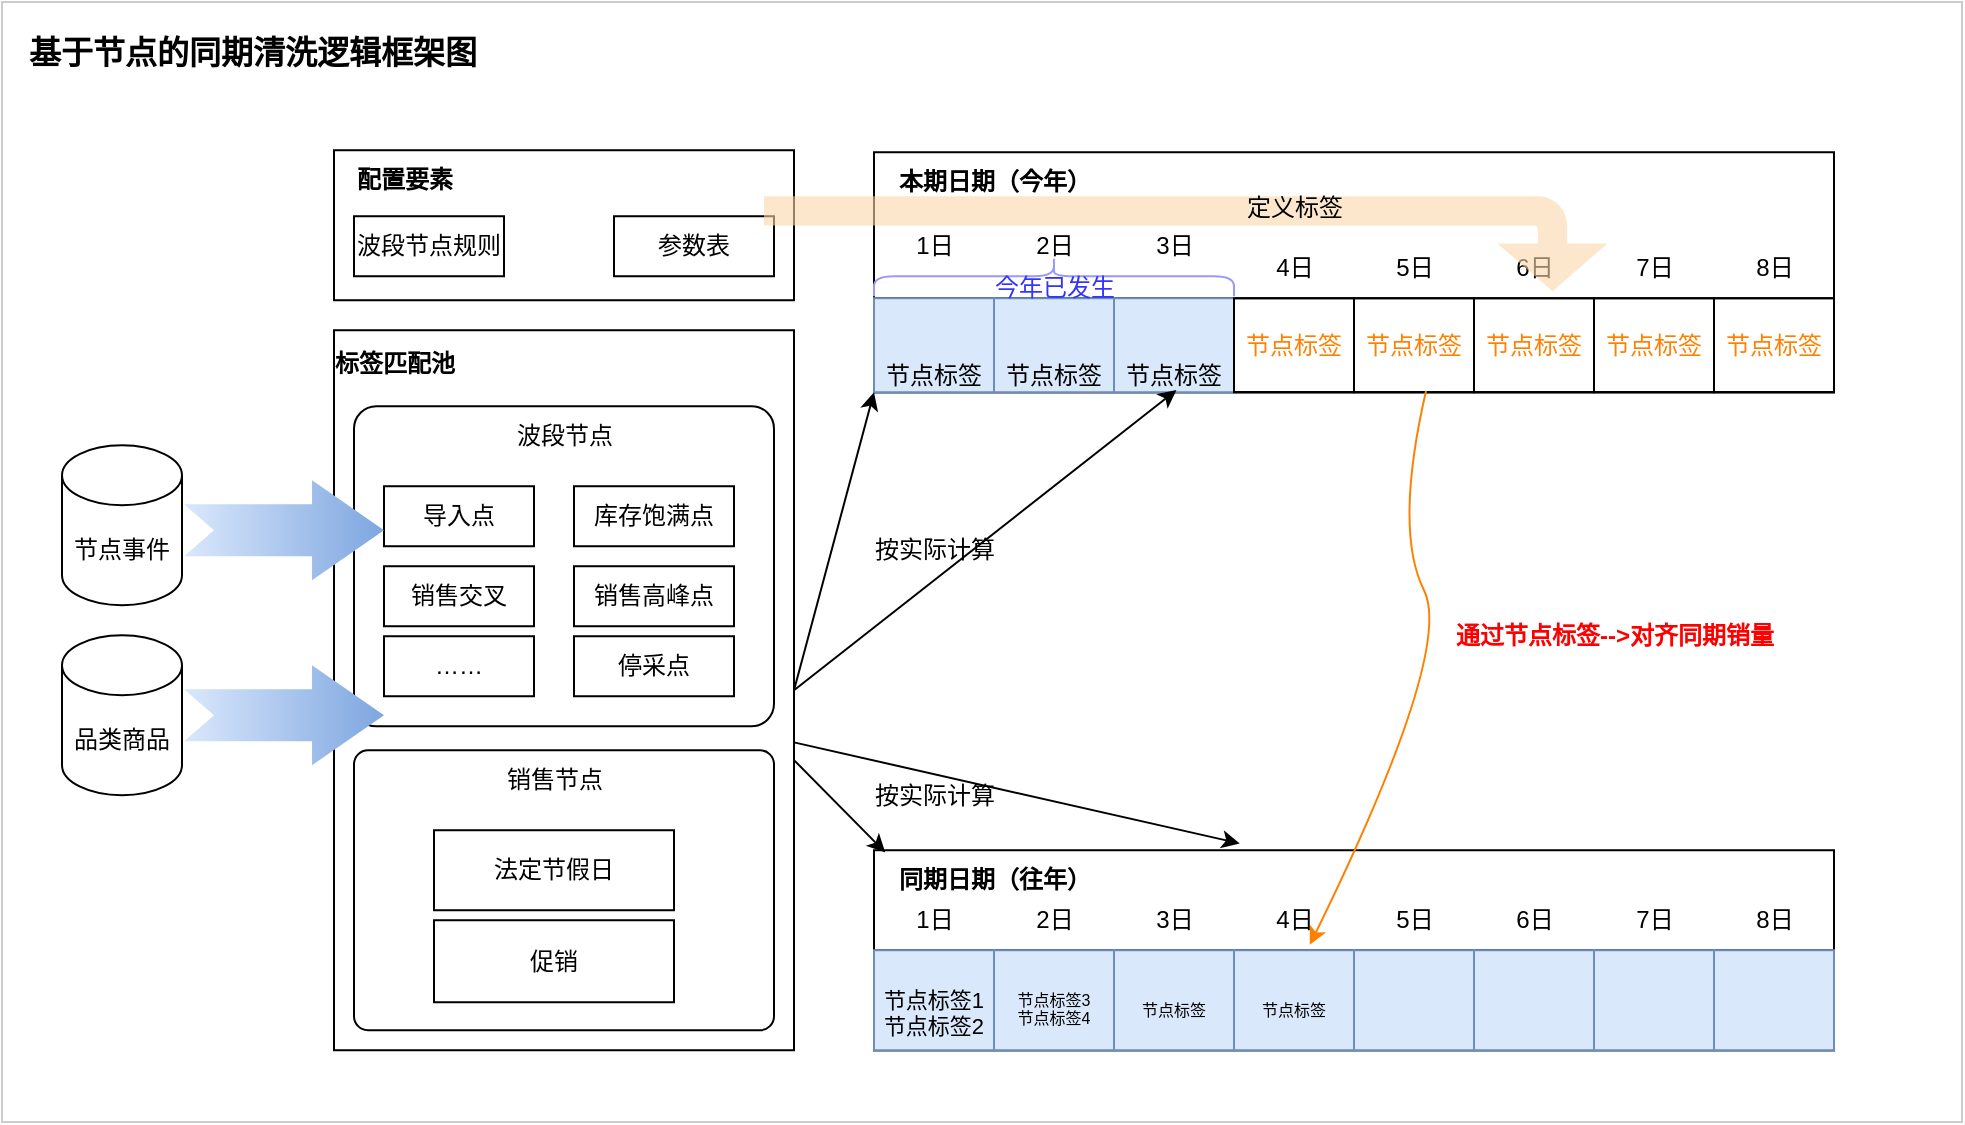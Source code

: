 <mxfile version="21.7.4" type="github">
  <diagram name="第 1 页" id="3W-qNyAslOVX8rs-bLyV">
    <mxGraphModel dx="2059" dy="714" grid="1" gridSize="10" guides="1" tooltips="1" connect="1" arrows="1" fold="1" page="1" pageScale="1" pageWidth="850" pageHeight="1100" math="0" shadow="0">
      <root>
        <mxCell id="0" />
        <mxCell id="1" parent="0" />
        <mxCell id="cDIWluWBUJS4sIbsqJ_c-129" value="" style="rounded=0;whiteSpace=wrap;html=1;strokeColor=#CCCCCC;" vertex="1" parent="1">
          <mxGeometry x="-850" width="980" height="560" as="geometry" />
        </mxCell>
        <mxCell id="cDIWluWBUJS4sIbsqJ_c-130" value="" style="rounded=0;whiteSpace=wrap;html=1;" vertex="1" parent="1">
          <mxGeometry x="-684" y="164.12" width="230" height="360" as="geometry" />
        </mxCell>
        <mxCell id="cDIWluWBUJS4sIbsqJ_c-131" value="" style="rounded=1;whiteSpace=wrap;html=1;fillColor=none;arcSize=5;" vertex="1" parent="1">
          <mxGeometry x="-674" y="374.12" width="210" height="140" as="geometry" />
        </mxCell>
        <mxCell id="cDIWluWBUJS4sIbsqJ_c-132" value="销售节点" style="text;html=1;align=center;verticalAlign=middle;resizable=0;points=[];autosize=1;strokeColor=none;fillColor=none;" vertex="1" parent="1">
          <mxGeometry x="-609" y="374.12" width="70" height="30" as="geometry" />
        </mxCell>
        <mxCell id="cDIWluWBUJS4sIbsqJ_c-133" value="法定节假日" style="rounded=0;whiteSpace=wrap;html=1;fillColor=none;" vertex="1" parent="1">
          <mxGeometry x="-634" y="414.12" width="120" height="40" as="geometry" />
        </mxCell>
        <mxCell id="cDIWluWBUJS4sIbsqJ_c-134" value="促销" style="rounded=0;whiteSpace=wrap;html=1;fillColor=none;" vertex="1" parent="1">
          <mxGeometry x="-634" y="459.12" width="120" height="41" as="geometry" />
        </mxCell>
        <mxCell id="cDIWluWBUJS4sIbsqJ_c-135" value="" style="rounded=1;whiteSpace=wrap;html=1;arcSize=7;" vertex="1" parent="1">
          <mxGeometry x="-674" y="202.12" width="210" height="160" as="geometry" />
        </mxCell>
        <mxCell id="cDIWluWBUJS4sIbsqJ_c-136" value="导入点" style="rounded=0;whiteSpace=wrap;html=1;" vertex="1" parent="1">
          <mxGeometry x="-659" y="242.12" width="75" height="30" as="geometry" />
        </mxCell>
        <mxCell id="cDIWluWBUJS4sIbsqJ_c-137" value="销售交叉" style="rounded=0;whiteSpace=wrap;html=1;" vertex="1" parent="1">
          <mxGeometry x="-659" y="282.12" width="75" height="30" as="geometry" />
        </mxCell>
        <mxCell id="cDIWluWBUJS4sIbsqJ_c-138" value="库存饱满点" style="rounded=0;whiteSpace=wrap;html=1;" vertex="1" parent="1">
          <mxGeometry x="-564" y="242.12" width="80" height="30" as="geometry" />
        </mxCell>
        <mxCell id="cDIWluWBUJS4sIbsqJ_c-139" value="销售高峰点" style="rounded=0;whiteSpace=wrap;html=1;" vertex="1" parent="1">
          <mxGeometry x="-564" y="282.12" width="80" height="30" as="geometry" />
        </mxCell>
        <mxCell id="cDIWluWBUJS4sIbsqJ_c-140" value="停采点" style="rounded=0;whiteSpace=wrap;html=1;" vertex="1" parent="1">
          <mxGeometry x="-564" y="317.12" width="80" height="30" as="geometry" />
        </mxCell>
        <mxCell id="cDIWluWBUJS4sIbsqJ_c-141" value="波段节点" style="text;html=1;align=center;verticalAlign=middle;resizable=0;points=[];autosize=1;strokeColor=none;fillColor=none;" vertex="1" parent="1">
          <mxGeometry x="-604" y="202.12" width="70" height="30" as="geometry" />
        </mxCell>
        <mxCell id="cDIWluWBUJS4sIbsqJ_c-142" value="……" style="rounded=0;whiteSpace=wrap;html=1;" vertex="1" parent="1">
          <mxGeometry x="-659" y="317.12" width="75" height="30" as="geometry" />
        </mxCell>
        <mxCell id="cDIWluWBUJS4sIbsqJ_c-143" value="标签匹配池" style="text;html=1;align=center;verticalAlign=middle;resizable=0;points=[];autosize=1;strokeColor=none;fillColor=none;fontStyle=1" vertex="1" parent="1">
          <mxGeometry x="-694" y="166.12" width="80" height="30" as="geometry" />
        </mxCell>
        <mxCell id="cDIWluWBUJS4sIbsqJ_c-144" value="" style="rounded=0;whiteSpace=wrap;html=1;" vertex="1" parent="1">
          <mxGeometry x="-414" y="424.12" width="480" height="100" as="geometry" />
        </mxCell>
        <mxCell id="cDIWluWBUJS4sIbsqJ_c-145" value="同期日期（往年）" style="text;html=1;align=center;verticalAlign=middle;resizable=0;points=[];autosize=1;strokeColor=none;fillColor=none;fontStyle=1" vertex="1" parent="1">
          <mxGeometry x="-414" y="424.12" width="120" height="30" as="geometry" />
        </mxCell>
        <mxCell id="cDIWluWBUJS4sIbsqJ_c-146" value="" style="childLayout=tableLayout;recursiveResize=0;shadow=0;fillColor=none;" vertex="1" parent="1">
          <mxGeometry x="-414" y="474.12" width="480" height="50" as="geometry" />
        </mxCell>
        <mxCell id="cDIWluWBUJS4sIbsqJ_c-147" value="" style="shape=tableRow;horizontal=0;startSize=0;swimlaneHead=0;swimlaneBody=0;top=0;left=0;bottom=0;right=0;dropTarget=0;collapsible=0;recursiveResize=0;expand=0;fontStyle=0;fillColor=none;strokeColor=inherit;" vertex="1" parent="cDIWluWBUJS4sIbsqJ_c-146">
          <mxGeometry width="480" height="50" as="geometry" />
        </mxCell>
        <mxCell id="cDIWluWBUJS4sIbsqJ_c-148" value="&lt;font style=&quot;font-size: 11px;&quot;&gt;&lt;br style=&quot;font-size: 11px;&quot;&gt;节点标签1&lt;br style=&quot;font-size: 11px;&quot;&gt;节点标签2&lt;/font&gt;" style="connectable=0;recursiveResize=0;strokeColor=#6c8ebf;fillColor=#dae8fc;align=center;whiteSpace=wrap;html=1;fontSize=8;" vertex="1" parent="cDIWluWBUJS4sIbsqJ_c-147">
          <mxGeometry width="60" height="50" as="geometry">
            <mxRectangle width="60" height="50" as="alternateBounds" />
          </mxGeometry>
        </mxCell>
        <mxCell id="cDIWluWBUJS4sIbsqJ_c-149" value="&lt;br style=&quot;border-color: var(--border-color); font-size: 8px;&quot;&gt;节点标签3&lt;br style=&quot;font-size: 8px;&quot;&gt;节点标签4" style="connectable=0;recursiveResize=0;strokeColor=#6c8ebf;fillColor=#dae8fc;align=center;whiteSpace=wrap;html=1;fontSize=8;" vertex="1" parent="cDIWluWBUJS4sIbsqJ_c-147">
          <mxGeometry x="60" width="60" height="50" as="geometry">
            <mxRectangle width="60" height="50" as="alternateBounds" />
          </mxGeometry>
        </mxCell>
        <mxCell id="cDIWluWBUJS4sIbsqJ_c-150" value="&lt;br style=&quot;border-color: var(--border-color); font-size: 8px;&quot;&gt;节点标签" style="connectable=0;recursiveResize=0;strokeColor=#6c8ebf;fillColor=#dae8fc;align=center;whiteSpace=wrap;html=1;fontSize=8;" vertex="1" parent="cDIWluWBUJS4sIbsqJ_c-147">
          <mxGeometry x="120" width="60" height="50" as="geometry">
            <mxRectangle width="60" height="50" as="alternateBounds" />
          </mxGeometry>
        </mxCell>
        <mxCell id="cDIWluWBUJS4sIbsqJ_c-151" value="&lt;br style=&quot;border-color: var(--border-color); font-size: 8px;&quot;&gt;节点标签" style="connectable=0;recursiveResize=0;strokeColor=#6c8ebf;fillColor=#dae8fc;align=center;whiteSpace=wrap;html=1;fontSize=8;" vertex="1" parent="cDIWluWBUJS4sIbsqJ_c-147">
          <mxGeometry x="180" width="60" height="50" as="geometry">
            <mxRectangle width="60" height="50" as="alternateBounds" />
          </mxGeometry>
        </mxCell>
        <mxCell id="cDIWluWBUJS4sIbsqJ_c-152" style="connectable=0;recursiveResize=0;strokeColor=#6c8ebf;fillColor=#dae8fc;align=center;whiteSpace=wrap;html=1;" vertex="1" parent="cDIWluWBUJS4sIbsqJ_c-147">
          <mxGeometry x="240" width="60" height="50" as="geometry">
            <mxRectangle width="60" height="50" as="alternateBounds" />
          </mxGeometry>
        </mxCell>
        <mxCell id="cDIWluWBUJS4sIbsqJ_c-153" style="connectable=0;recursiveResize=0;strokeColor=#6c8ebf;fillColor=#dae8fc;align=center;whiteSpace=wrap;html=1;" vertex="1" parent="cDIWluWBUJS4sIbsqJ_c-147">
          <mxGeometry x="300" width="60" height="50" as="geometry">
            <mxRectangle width="60" height="50" as="alternateBounds" />
          </mxGeometry>
        </mxCell>
        <mxCell id="cDIWluWBUJS4sIbsqJ_c-154" style="connectable=0;recursiveResize=0;strokeColor=#6c8ebf;fillColor=#dae8fc;align=center;whiteSpace=wrap;html=1;" vertex="1" parent="cDIWluWBUJS4sIbsqJ_c-147">
          <mxGeometry x="360" width="60" height="50" as="geometry">
            <mxRectangle width="60" height="50" as="alternateBounds" />
          </mxGeometry>
        </mxCell>
        <mxCell id="cDIWluWBUJS4sIbsqJ_c-155" style="connectable=0;recursiveResize=0;strokeColor=#6c8ebf;fillColor=#dae8fc;align=center;whiteSpace=wrap;html=1;" vertex="1" parent="cDIWluWBUJS4sIbsqJ_c-147">
          <mxGeometry x="420" width="60" height="50" as="geometry">
            <mxRectangle width="60" height="50" as="alternateBounds" />
          </mxGeometry>
        </mxCell>
        <mxCell id="cDIWluWBUJS4sIbsqJ_c-156" value="" style="rounded=0;whiteSpace=wrap;html=1;" vertex="1" parent="1">
          <mxGeometry x="-414" y="75.12" width="480" height="120" as="geometry" />
        </mxCell>
        <mxCell id="cDIWluWBUJS4sIbsqJ_c-157" value="本期日期（今年）" style="text;html=1;align=center;verticalAlign=middle;resizable=0;points=[];autosize=1;strokeColor=none;fillColor=none;fontStyle=1" vertex="1" parent="1">
          <mxGeometry x="-414" y="75.12" width="120" height="30" as="geometry" />
        </mxCell>
        <mxCell id="cDIWluWBUJS4sIbsqJ_c-158" value="" style="childLayout=tableLayout;recursiveResize=0;shadow=0;fillColor=none;" vertex="1" parent="1">
          <mxGeometry x="-414" y="148.12" width="480" height="47" as="geometry" />
        </mxCell>
        <mxCell id="cDIWluWBUJS4sIbsqJ_c-159" value="" style="shape=tableRow;horizontal=0;startSize=0;swimlaneHead=0;swimlaneBody=0;top=0;left=0;bottom=0;right=0;dropTarget=0;collapsible=0;recursiveResize=0;expand=0;fontStyle=0;fillColor=none;strokeColor=inherit;" vertex="1" parent="cDIWluWBUJS4sIbsqJ_c-158">
          <mxGeometry width="480" height="47" as="geometry" />
        </mxCell>
        <mxCell id="cDIWluWBUJS4sIbsqJ_c-160" value="&lt;br style=&quot;border-color: var(--border-color);&quot;&gt;&lt;br style=&quot;border-color: var(--border-color);&quot;&gt;节点标签" style="connectable=0;recursiveResize=0;strokeColor=#6c8ebf;fillColor=#dae8fc;align=center;whiteSpace=wrap;html=1;" vertex="1" parent="cDIWluWBUJS4sIbsqJ_c-159">
          <mxGeometry width="60" height="47" as="geometry">
            <mxRectangle width="60" height="47" as="alternateBounds" />
          </mxGeometry>
        </mxCell>
        <mxCell id="cDIWluWBUJS4sIbsqJ_c-161" value="&lt;br style=&quot;border-color: var(--border-color);&quot;&gt;&lt;br style=&quot;border-color: var(--border-color);&quot;&gt;节点标签" style="connectable=0;recursiveResize=0;strokeColor=#6c8ebf;fillColor=#dae8fc;align=center;whiteSpace=wrap;html=1;" vertex="1" parent="cDIWluWBUJS4sIbsqJ_c-159">
          <mxGeometry x="60" width="60" height="47" as="geometry">
            <mxRectangle width="60" height="47" as="alternateBounds" />
          </mxGeometry>
        </mxCell>
        <mxCell id="cDIWluWBUJS4sIbsqJ_c-162" value="&lt;br style=&quot;border-color: var(--border-color);&quot;&gt;&lt;br style=&quot;border-color: var(--border-color);&quot;&gt;节点标签" style="connectable=0;recursiveResize=0;strokeColor=#6c8ebf;fillColor=#dae8fc;align=center;whiteSpace=wrap;html=1;" vertex="1" parent="cDIWluWBUJS4sIbsqJ_c-159">
          <mxGeometry x="120" width="60" height="47" as="geometry">
            <mxRectangle width="60" height="47" as="alternateBounds" />
          </mxGeometry>
        </mxCell>
        <mxCell id="cDIWluWBUJS4sIbsqJ_c-163" value="&lt;font color=&quot;#ff8000&quot;&gt;节点标签&lt;/font&gt;" style="connectable=0;recursiveResize=0;strokeColor=inherit;fillColor=none;align=center;whiteSpace=wrap;html=1;" vertex="1" parent="cDIWluWBUJS4sIbsqJ_c-159">
          <mxGeometry x="180" width="60" height="47" as="geometry">
            <mxRectangle width="60" height="47" as="alternateBounds" />
          </mxGeometry>
        </mxCell>
        <mxCell id="cDIWluWBUJS4sIbsqJ_c-164" value="&lt;font color=&quot;#ff8000&quot;&gt;节点标签&lt;/font&gt;" style="connectable=0;recursiveResize=0;strokeColor=inherit;fillColor=none;align=center;whiteSpace=wrap;html=1;" vertex="1" parent="cDIWluWBUJS4sIbsqJ_c-159">
          <mxGeometry x="240" width="60" height="47" as="geometry">
            <mxRectangle width="60" height="47" as="alternateBounds" />
          </mxGeometry>
        </mxCell>
        <mxCell id="cDIWluWBUJS4sIbsqJ_c-165" value="&lt;font color=&quot;#ff8000&quot;&gt;节点标签&lt;/font&gt;" style="connectable=0;recursiveResize=0;strokeColor=inherit;fillColor=none;align=center;whiteSpace=wrap;html=1;" vertex="1" parent="cDIWluWBUJS4sIbsqJ_c-159">
          <mxGeometry x="300" width="60" height="47" as="geometry">
            <mxRectangle width="60" height="47" as="alternateBounds" />
          </mxGeometry>
        </mxCell>
        <mxCell id="cDIWluWBUJS4sIbsqJ_c-166" value="&lt;font color=&quot;#ff8000&quot;&gt;节点标签&lt;/font&gt;" style="connectable=0;recursiveResize=0;strokeColor=inherit;fillColor=none;align=center;whiteSpace=wrap;html=1;" vertex="1" parent="cDIWluWBUJS4sIbsqJ_c-159">
          <mxGeometry x="360" width="60" height="47" as="geometry">
            <mxRectangle width="60" height="47" as="alternateBounds" />
          </mxGeometry>
        </mxCell>
        <mxCell id="cDIWluWBUJS4sIbsqJ_c-167" value="&lt;font color=&quot;#ff8000&quot;&gt;节点标签&lt;/font&gt;" style="connectable=0;recursiveResize=0;strokeColor=inherit;fillColor=none;align=center;whiteSpace=wrap;html=1;" vertex="1" parent="cDIWluWBUJS4sIbsqJ_c-159">
          <mxGeometry x="420" width="60" height="47" as="geometry">
            <mxRectangle width="60" height="47" as="alternateBounds" />
          </mxGeometry>
        </mxCell>
        <mxCell id="cDIWluWBUJS4sIbsqJ_c-168" value="品类商品" style="shape=cylinder3;whiteSpace=wrap;html=1;boundedLbl=1;backgroundOutline=1;size=15;" vertex="1" parent="1">
          <mxGeometry x="-820" y="316.62" width="60" height="80" as="geometry" />
        </mxCell>
        <mxCell id="cDIWluWBUJS4sIbsqJ_c-169" value="节点事件" style="shape=cylinder3;whiteSpace=wrap;html=1;boundedLbl=1;backgroundOutline=1;size=15;" vertex="1" parent="1">
          <mxGeometry x="-820" y="221.62" width="60" height="80" as="geometry" />
        </mxCell>
        <mxCell id="cDIWluWBUJS4sIbsqJ_c-170" value="" style="html=1;shadow=0;dashed=0;align=center;verticalAlign=middle;shape=mxgraph.arrows2.arrow;dy=0.48;dx=35.98;notch=15;fillColor=#dae8fc;gradientColor=#7ea6e0;strokeColor=none;gradientDirection=east;" vertex="1" parent="1">
          <mxGeometry x="-759" y="239.12" width="100" height="50" as="geometry" />
        </mxCell>
        <mxCell id="cDIWluWBUJS4sIbsqJ_c-171" value="" style="html=1;shadow=0;dashed=0;align=center;verticalAlign=middle;shape=mxgraph.arrows2.arrow;dy=0.48;dx=35.98;notch=15;fillColor=#dae8fc;gradientColor=#7ea6e0;strokeColor=none;gradientDirection=east;" vertex="1" parent="1">
          <mxGeometry x="-759" y="331.62" width="100" height="50" as="geometry" />
        </mxCell>
        <mxCell id="cDIWluWBUJS4sIbsqJ_c-172" value="" style="endArrow=classic;html=1;rounded=0;entryX=0.047;entryY=0.037;entryDx=0;entryDy=0;entryPerimeter=0;exitX=1;exitY=0.597;exitDx=0;exitDy=0;exitPerimeter=0;" edge="1" parent="1" source="cDIWluWBUJS4sIbsqJ_c-130" target="cDIWluWBUJS4sIbsqJ_c-145">
          <mxGeometry width="50" height="50" relative="1" as="geometry">
            <mxPoint x="-444" y="354.12" as="sourcePoint" />
            <mxPoint x="-94" y="174.12" as="targetPoint" />
          </mxGeometry>
        </mxCell>
        <mxCell id="cDIWluWBUJS4sIbsqJ_c-173" value="" style="endArrow=classic;html=1;rounded=0;entryX=0.381;entryY=-0.034;entryDx=0;entryDy=0;entryPerimeter=0;" edge="1" parent="1" source="cDIWluWBUJS4sIbsqJ_c-130" target="cDIWluWBUJS4sIbsqJ_c-144">
          <mxGeometry width="50" height="50" relative="1" as="geometry">
            <mxPoint x="-444" y="294.12" as="sourcePoint" />
            <mxPoint x="-324" y="324.12" as="targetPoint" />
          </mxGeometry>
        </mxCell>
        <mxCell id="cDIWluWBUJS4sIbsqJ_c-174" value="" style="curved=1;endArrow=classic;html=1;rounded=0;exitX=0.575;exitY=0.987;exitDx=0;exitDy=0;exitPerimeter=0;entryX=0.454;entryY=-0.054;entryDx=0;entryDy=0;entryPerimeter=0;strokeColor=#FF8000;" edge="1" parent="1" source="cDIWluWBUJS4sIbsqJ_c-159" target="cDIWluWBUJS4sIbsqJ_c-147">
          <mxGeometry width="50" height="50" relative="1" as="geometry">
            <mxPoint x="-4" y="174.12" as="sourcePoint" />
            <mxPoint x="-4" y="304.12" as="targetPoint" />
            <Array as="points">
              <mxPoint x="-154" y="264.12" />
              <mxPoint x="-124" y="324.12" />
            </Array>
          </mxGeometry>
        </mxCell>
        <mxCell id="cDIWluWBUJS4sIbsqJ_c-175" value="通过节点标签--&amp;gt;对齐同期销量" style="text;html=1;align=center;verticalAlign=middle;resizable=0;points=[];autosize=1;strokeColor=none;fillColor=none;fontStyle=1;fontColor=#FF0000;" vertex="1" parent="1">
          <mxGeometry x="-134" y="301.75" width="180" height="30" as="geometry" />
        </mxCell>
        <mxCell id="cDIWluWBUJS4sIbsqJ_c-176" value="1日" style="text;html=1;align=center;verticalAlign=middle;resizable=0;points=[];autosize=1;strokeColor=none;fillColor=none;" vertex="1" parent="1">
          <mxGeometry x="-404" y="107.12" width="40" height="30" as="geometry" />
        </mxCell>
        <mxCell id="cDIWluWBUJS4sIbsqJ_c-177" value="2日" style="text;html=1;align=center;verticalAlign=middle;resizable=0;points=[];autosize=1;strokeColor=none;fillColor=none;" vertex="1" parent="1">
          <mxGeometry x="-344" y="107.12" width="40" height="30" as="geometry" />
        </mxCell>
        <mxCell id="cDIWluWBUJS4sIbsqJ_c-178" value="3日" style="text;html=1;align=center;verticalAlign=middle;resizable=0;points=[];autosize=1;strokeColor=none;fillColor=none;" vertex="1" parent="1">
          <mxGeometry x="-284" y="107.12" width="40" height="30" as="geometry" />
        </mxCell>
        <mxCell id="cDIWluWBUJS4sIbsqJ_c-179" value="4日" style="text;html=1;align=center;verticalAlign=middle;resizable=0;points=[];autosize=1;strokeColor=none;fillColor=none;" vertex="1" parent="1">
          <mxGeometry x="-224" y="118.12" width="40" height="30" as="geometry" />
        </mxCell>
        <mxCell id="cDIWluWBUJS4sIbsqJ_c-180" value="8日" style="text;html=1;align=center;verticalAlign=middle;resizable=0;points=[];autosize=1;strokeColor=none;fillColor=none;" vertex="1" parent="1">
          <mxGeometry x="16" y="118.12" width="40" height="30" as="geometry" />
        </mxCell>
        <mxCell id="cDIWluWBUJS4sIbsqJ_c-181" value="7日" style="text;html=1;align=center;verticalAlign=middle;resizable=0;points=[];autosize=1;strokeColor=none;fillColor=none;" vertex="1" parent="1">
          <mxGeometry x="-44" y="118.12" width="40" height="30" as="geometry" />
        </mxCell>
        <mxCell id="cDIWluWBUJS4sIbsqJ_c-182" value="6日" style="text;html=1;align=center;verticalAlign=middle;resizable=0;points=[];autosize=1;strokeColor=none;fillColor=none;" vertex="1" parent="1">
          <mxGeometry x="-104" y="118.12" width="40" height="30" as="geometry" />
        </mxCell>
        <mxCell id="cDIWluWBUJS4sIbsqJ_c-183" value="5日" style="text;html=1;align=center;verticalAlign=middle;resizable=0;points=[];autosize=1;strokeColor=none;fillColor=none;" vertex="1" parent="1">
          <mxGeometry x="-164" y="118.12" width="40" height="30" as="geometry" />
        </mxCell>
        <mxCell id="cDIWluWBUJS4sIbsqJ_c-184" value="1日" style="text;html=1;align=center;verticalAlign=middle;resizable=0;points=[];autosize=1;strokeColor=none;fillColor=none;" vertex="1" parent="1">
          <mxGeometry x="-404" y="444.12" width="40" height="30" as="geometry" />
        </mxCell>
        <mxCell id="cDIWluWBUJS4sIbsqJ_c-185" value="2日" style="text;html=1;align=center;verticalAlign=middle;resizable=0;points=[];autosize=1;strokeColor=none;fillColor=none;" vertex="1" parent="1">
          <mxGeometry x="-344" y="444.12" width="40" height="30" as="geometry" />
        </mxCell>
        <mxCell id="cDIWluWBUJS4sIbsqJ_c-186" value="3日" style="text;html=1;align=center;verticalAlign=middle;resizable=0;points=[];autosize=1;strokeColor=none;fillColor=none;" vertex="1" parent="1">
          <mxGeometry x="-284" y="444.12" width="40" height="30" as="geometry" />
        </mxCell>
        <mxCell id="cDIWluWBUJS4sIbsqJ_c-187" value="4日" style="text;html=1;align=center;verticalAlign=middle;resizable=0;points=[];autosize=1;strokeColor=none;fillColor=none;" vertex="1" parent="1">
          <mxGeometry x="-224" y="444.12" width="40" height="30" as="geometry" />
        </mxCell>
        <mxCell id="cDIWluWBUJS4sIbsqJ_c-188" value="8日" style="text;html=1;align=center;verticalAlign=middle;resizable=0;points=[];autosize=1;strokeColor=none;fillColor=none;" vertex="1" parent="1">
          <mxGeometry x="16" y="444.12" width="40" height="30" as="geometry" />
        </mxCell>
        <mxCell id="cDIWluWBUJS4sIbsqJ_c-189" value="7日" style="text;html=1;align=center;verticalAlign=middle;resizable=0;points=[];autosize=1;strokeColor=none;fillColor=none;" vertex="1" parent="1">
          <mxGeometry x="-44" y="444.12" width="40" height="30" as="geometry" />
        </mxCell>
        <mxCell id="cDIWluWBUJS4sIbsqJ_c-190" value="6日" style="text;html=1;align=center;verticalAlign=middle;resizable=0;points=[];autosize=1;strokeColor=none;fillColor=none;" vertex="1" parent="1">
          <mxGeometry x="-104" y="444.12" width="40" height="30" as="geometry" />
        </mxCell>
        <mxCell id="cDIWluWBUJS4sIbsqJ_c-191" value="5日" style="text;html=1;align=center;verticalAlign=middle;resizable=0;points=[];autosize=1;strokeColor=none;fillColor=none;" vertex="1" parent="1">
          <mxGeometry x="-164" y="444.12" width="40" height="30" as="geometry" />
        </mxCell>
        <mxCell id="cDIWluWBUJS4sIbsqJ_c-192" value="" style="shape=curlyBracket;whiteSpace=wrap;html=1;rounded=1;flipH=1;labelPosition=right;verticalLabelPosition=middle;align=left;verticalAlign=middle;direction=south;strokeColor=#9999FF;" vertex="1" parent="1">
          <mxGeometry x="-414" y="127.12" width="180" height="20" as="geometry" />
        </mxCell>
        <mxCell id="cDIWluWBUJS4sIbsqJ_c-193" value="今年已发生" style="text;html=1;align=center;verticalAlign=middle;resizable=0;points=[];autosize=1;strokeColor=none;fillColor=none;fontColor=#3333FF;" vertex="1" parent="1">
          <mxGeometry x="-364" y="128.12" width="80" height="30" as="geometry" />
        </mxCell>
        <mxCell id="cDIWluWBUJS4sIbsqJ_c-194" value="" style="endArrow=classic;html=1;rounded=0;entryX=0;entryY=1;entryDx=0;entryDy=0;" edge="1" parent="1" target="cDIWluWBUJS4sIbsqJ_c-158">
          <mxGeometry width="50" height="50" relative="1" as="geometry">
            <mxPoint x="-454" y="344.12" as="sourcePoint" />
            <mxPoint x="-404" y="294.12" as="targetPoint" />
          </mxGeometry>
        </mxCell>
        <mxCell id="cDIWluWBUJS4sIbsqJ_c-195" value="" style="endArrow=classic;html=1;rounded=0;entryX=0.315;entryY=0.977;entryDx=0;entryDy=0;entryPerimeter=0;" edge="1" parent="1" target="cDIWluWBUJS4sIbsqJ_c-158">
          <mxGeometry width="50" height="50" relative="1" as="geometry">
            <mxPoint x="-454" y="344.12" as="sourcePoint" />
            <mxPoint x="-404" y="224.12" as="targetPoint" />
          </mxGeometry>
        </mxCell>
        <mxCell id="cDIWluWBUJS4sIbsqJ_c-196" value="按实际计算" style="text;html=1;align=center;verticalAlign=middle;resizable=0;points=[];autosize=1;strokeColor=none;fillColor=none;" vertex="1" parent="1">
          <mxGeometry x="-424" y="381.62" width="80" height="30" as="geometry" />
        </mxCell>
        <mxCell id="cDIWluWBUJS4sIbsqJ_c-197" value="按实际计算" style="text;html=1;align=center;verticalAlign=middle;resizable=0;points=[];autosize=1;strokeColor=none;fillColor=none;" vertex="1" parent="1">
          <mxGeometry x="-424" y="259.12" width="80" height="30" as="geometry" />
        </mxCell>
        <mxCell id="cDIWluWBUJS4sIbsqJ_c-198" value="" style="rounded=0;whiteSpace=wrap;html=1;" vertex="1" parent="1">
          <mxGeometry x="-684" y="74.12" width="230" height="75" as="geometry" />
        </mxCell>
        <mxCell id="cDIWluWBUJS4sIbsqJ_c-199" value="波段节点规则" style="rounded=0;whiteSpace=wrap;html=1;" vertex="1" parent="1">
          <mxGeometry x="-674" y="107.12" width="75" height="30" as="geometry" />
        </mxCell>
        <mxCell id="cDIWluWBUJS4sIbsqJ_c-200" value="参数表" style="rounded=0;whiteSpace=wrap;html=1;" vertex="1" parent="1">
          <mxGeometry x="-544" y="107.12" width="80" height="30" as="geometry" />
        </mxCell>
        <mxCell id="cDIWluWBUJS4sIbsqJ_c-201" value="配置要素" style="text;html=1;align=center;verticalAlign=middle;resizable=0;points=[];autosize=1;strokeColor=none;fillColor=none;fontStyle=1" vertex="1" parent="1">
          <mxGeometry x="-684" y="74.12" width="70" height="30" as="geometry" />
        </mxCell>
        <mxCell id="cDIWluWBUJS4sIbsqJ_c-202" value="" style="html=1;shadow=0;dashed=0;align=center;verticalAlign=middle;shape=mxgraph.arrows2.bendArrow;dy=7.33;dx=23.88;notch=0;arrowHead=55;rounded=1;rotation=90;fillColor=#fad7ac;strokeColor=none;opacity=60;" vertex="1" parent="1">
          <mxGeometry x="-281.87" y="-90" width="47.5" height="421.75" as="geometry" />
        </mxCell>
        <mxCell id="cDIWluWBUJS4sIbsqJ_c-203" value="定义标签" style="text;html=1;align=center;verticalAlign=middle;resizable=0;points=[];autosize=1;strokeColor=none;fillColor=none;" vertex="1" parent="1">
          <mxGeometry x="-239" y="88.12" width="70" height="30" as="geometry" />
        </mxCell>
        <mxCell id="cDIWluWBUJS4sIbsqJ_c-204" value="基于节点的同期清洗逻辑框架图" style="text;html=1;align=center;verticalAlign=middle;resizable=0;points=[];autosize=1;strokeColor=none;fillColor=none;fontStyle=1;fontSize=16;" vertex="1" parent="1">
          <mxGeometry x="-850" y="10" width="250" height="30" as="geometry" />
        </mxCell>
      </root>
    </mxGraphModel>
  </diagram>
</mxfile>
